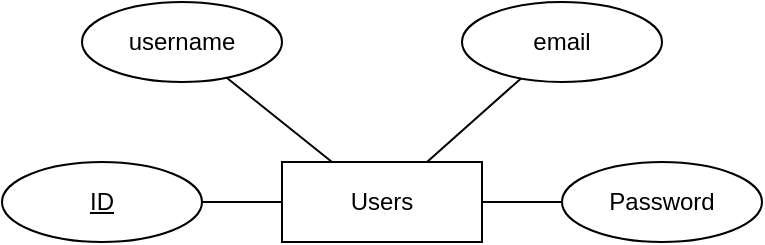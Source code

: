 <mxfile>
    <diagram id="hwfBl6Xby9Z6v3edqpue" name="Page-1">
        <mxGraphModel dx="1847" dy="1014" grid="1" gridSize="10" guides="1" tooltips="1" connect="1" arrows="1" fold="1" page="1" pageScale="1" pageWidth="827" pageHeight="1169" math="0" shadow="0">
            <root>
                <mxCell id="0"/>
                <mxCell id="1" parent="0"/>
                <mxCell id="2" value="Users" style="whiteSpace=wrap;html=1;align=center;" parent="1" vertex="1">
                    <mxGeometry x="240" y="230" width="100" height="40" as="geometry"/>
                </mxCell>
                <mxCell id="5" value="username" style="ellipse;whiteSpace=wrap;html=1;align=center;" parent="1" vertex="1">
                    <mxGeometry x="140" y="150" width="100" height="40" as="geometry"/>
                </mxCell>
                <mxCell id="6" value="ID" style="ellipse;whiteSpace=wrap;html=1;align=center;fontStyle=4;" parent="1" vertex="1">
                    <mxGeometry x="100" y="230" width="100" height="40" as="geometry"/>
                </mxCell>
                <mxCell id="7" value="email" style="ellipse;whiteSpace=wrap;html=1;align=center;" parent="1" vertex="1">
                    <mxGeometry x="330" y="150" width="100" height="40" as="geometry"/>
                </mxCell>
                <mxCell id="8" value="Password" style="ellipse;whiteSpace=wrap;html=1;align=center;" parent="1" vertex="1">
                    <mxGeometry x="380" y="230" width="100" height="40" as="geometry"/>
                </mxCell>
                <mxCell id="9" value="" style="endArrow=none;html=1;rounded=0;" parent="1" source="6" target="2" edge="1">
                    <mxGeometry relative="1" as="geometry">
                        <mxPoint x="510" y="310" as="sourcePoint"/>
                        <mxPoint x="670" y="310" as="targetPoint"/>
                    </mxGeometry>
                </mxCell>
                <mxCell id="10" value="" style="endArrow=none;html=1;rounded=0;" parent="1" source="2" target="5" edge="1">
                    <mxGeometry relative="1" as="geometry">
                        <mxPoint x="510" y="310" as="sourcePoint"/>
                        <mxPoint x="670" y="310" as="targetPoint"/>
                    </mxGeometry>
                </mxCell>
                <mxCell id="11" value="" style="endArrow=none;html=1;rounded=0;" parent="1" source="2" target="7" edge="1">
                    <mxGeometry relative="1" as="geometry">
                        <mxPoint x="510" y="310" as="sourcePoint"/>
                        <mxPoint x="670" y="310" as="targetPoint"/>
                    </mxGeometry>
                </mxCell>
                <mxCell id="13" value="" style="endArrow=none;html=1;rounded=0;" parent="1" source="2" target="8" edge="1">
                    <mxGeometry relative="1" as="geometry">
                        <mxPoint x="510" y="310" as="sourcePoint"/>
                        <mxPoint x="670" y="310" as="targetPoint"/>
                    </mxGeometry>
                </mxCell>
            </root>
        </mxGraphModel>
    </diagram>
</mxfile>